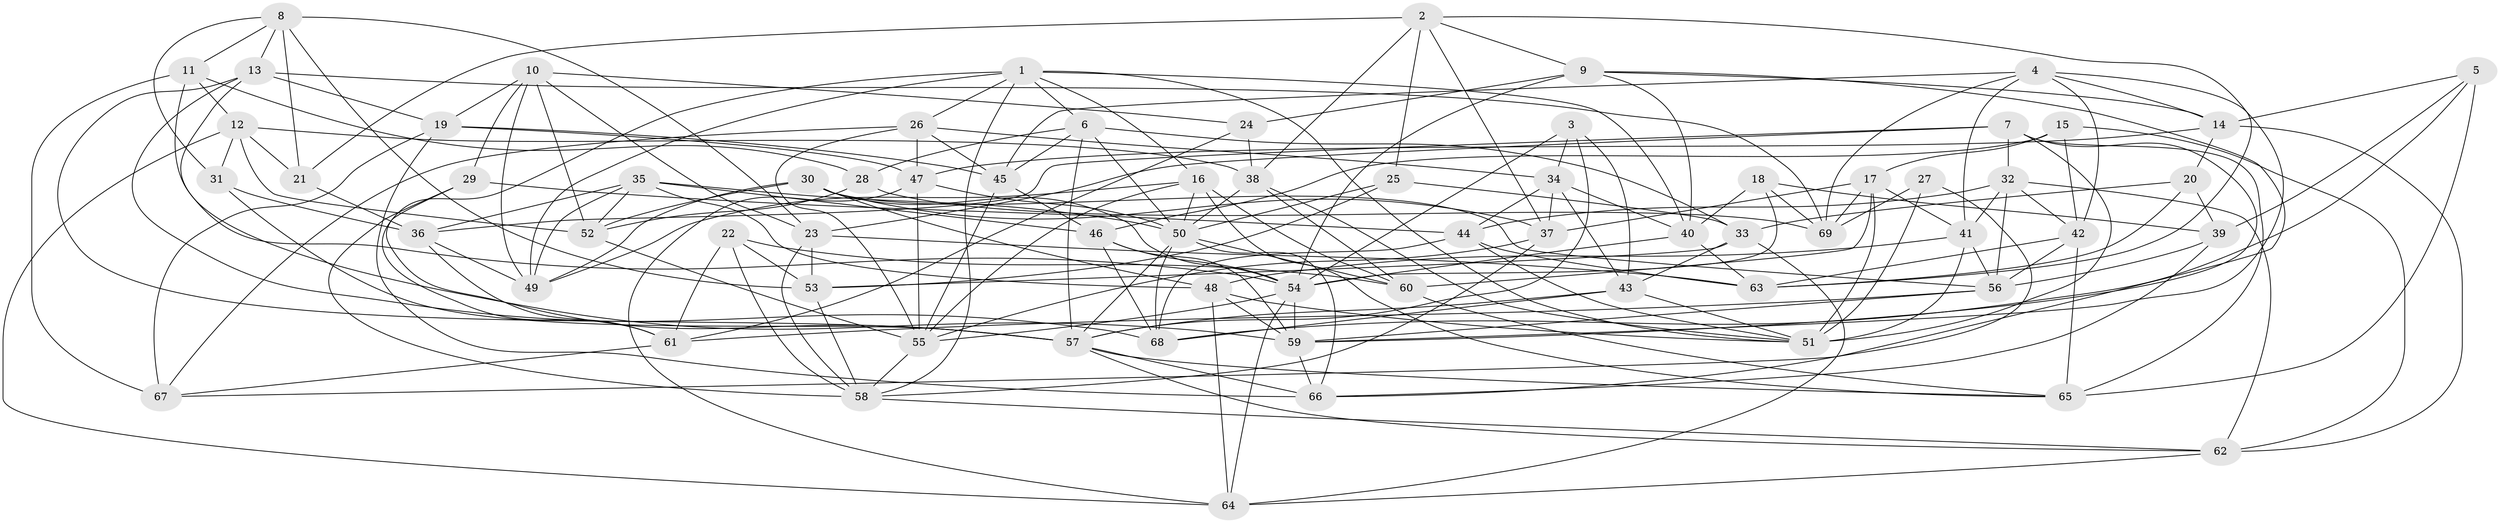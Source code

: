 // original degree distribution, {4: 1.0}
// Generated by graph-tools (version 1.1) at 2025/26/03/09/25 03:26:59]
// undirected, 69 vertices, 204 edges
graph export_dot {
graph [start="1"]
  node [color=gray90,style=filled];
  1;
  2;
  3;
  4;
  5;
  6;
  7;
  8;
  9;
  10;
  11;
  12;
  13;
  14;
  15;
  16;
  17;
  18;
  19;
  20;
  21;
  22;
  23;
  24;
  25;
  26;
  27;
  28;
  29;
  30;
  31;
  32;
  33;
  34;
  35;
  36;
  37;
  38;
  39;
  40;
  41;
  42;
  43;
  44;
  45;
  46;
  47;
  48;
  49;
  50;
  51;
  52;
  53;
  54;
  55;
  56;
  57;
  58;
  59;
  60;
  61;
  62;
  63;
  64;
  65;
  66;
  67;
  68;
  69;
  1 -- 6 [weight=1.0];
  1 -- 16 [weight=1.0];
  1 -- 26 [weight=1.0];
  1 -- 40 [weight=1.0];
  1 -- 49 [weight=1.0];
  1 -- 51 [weight=1.0];
  1 -- 58 [weight=1.0];
  1 -- 61 [weight=1.0];
  2 -- 9 [weight=1.0];
  2 -- 21 [weight=1.0];
  2 -- 25 [weight=1.0];
  2 -- 37 [weight=1.0];
  2 -- 38 [weight=1.0];
  2 -- 63 [weight=1.0];
  3 -- 34 [weight=1.0];
  3 -- 43 [weight=1.0];
  3 -- 54 [weight=1.0];
  3 -- 57 [weight=1.0];
  4 -- 14 [weight=1.0];
  4 -- 41 [weight=1.0];
  4 -- 42 [weight=1.0];
  4 -- 45 [weight=1.0];
  4 -- 59 [weight=1.0];
  4 -- 69 [weight=1.0];
  5 -- 14 [weight=1.0];
  5 -- 39 [weight=1.0];
  5 -- 65 [weight=1.0];
  5 -- 68 [weight=1.0];
  6 -- 28 [weight=1.0];
  6 -- 33 [weight=1.0];
  6 -- 45 [weight=1.0];
  6 -- 50 [weight=1.0];
  6 -- 57 [weight=1.0];
  7 -- 23 [weight=1.0];
  7 -- 32 [weight=1.0];
  7 -- 36 [weight=1.0];
  7 -- 51 [weight=1.0];
  7 -- 59 [weight=1.0];
  7 -- 65 [weight=1.0];
  8 -- 11 [weight=1.0];
  8 -- 13 [weight=1.0];
  8 -- 21 [weight=1.0];
  8 -- 23 [weight=1.0];
  8 -- 31 [weight=1.0];
  8 -- 53 [weight=1.0];
  9 -- 14 [weight=1.0];
  9 -- 24 [weight=1.0];
  9 -- 40 [weight=1.0];
  9 -- 54 [weight=1.0];
  9 -- 67 [weight=1.0];
  10 -- 19 [weight=1.0];
  10 -- 23 [weight=1.0];
  10 -- 24 [weight=1.0];
  10 -- 29 [weight=1.0];
  10 -- 49 [weight=1.0];
  10 -- 52 [weight=1.0];
  11 -- 12 [weight=1.0];
  11 -- 28 [weight=1.0];
  11 -- 54 [weight=1.0];
  11 -- 67 [weight=2.0];
  12 -- 21 [weight=1.0];
  12 -- 31 [weight=1.0];
  12 -- 38 [weight=1.0];
  12 -- 52 [weight=1.0];
  12 -- 64 [weight=1.0];
  13 -- 19 [weight=1.0];
  13 -- 57 [weight=1.0];
  13 -- 59 [weight=1.0];
  13 -- 68 [weight=1.0];
  13 -- 69 [weight=1.0];
  14 -- 20 [weight=1.0];
  14 -- 47 [weight=1.0];
  14 -- 62 [weight=1.0];
  15 -- 17 [weight=1.0];
  15 -- 42 [weight=1.0];
  15 -- 46 [weight=1.0];
  15 -- 62 [weight=1.0];
  16 -- 49 [weight=1.0];
  16 -- 50 [weight=1.0];
  16 -- 55 [weight=1.0];
  16 -- 60 [weight=1.0];
  16 -- 65 [weight=1.0];
  17 -- 37 [weight=1.0];
  17 -- 41 [weight=1.0];
  17 -- 51 [weight=1.0];
  17 -- 60 [weight=1.0];
  17 -- 69 [weight=1.0];
  18 -- 39 [weight=1.0];
  18 -- 40 [weight=1.0];
  18 -- 54 [weight=1.0];
  18 -- 69 [weight=1.0];
  19 -- 45 [weight=1.0];
  19 -- 47 [weight=1.0];
  19 -- 66 [weight=1.0];
  19 -- 67 [weight=1.0];
  20 -- 33 [weight=1.0];
  20 -- 39 [weight=1.0];
  20 -- 63 [weight=1.0];
  21 -- 36 [weight=1.0];
  22 -- 53 [weight=1.0];
  22 -- 58 [weight=1.0];
  22 -- 60 [weight=1.0];
  22 -- 61 [weight=1.0];
  23 -- 53 [weight=1.0];
  23 -- 58 [weight=1.0];
  23 -- 63 [weight=1.0];
  24 -- 38 [weight=1.0];
  24 -- 61 [weight=1.0];
  25 -- 33 [weight=1.0];
  25 -- 50 [weight=1.0];
  25 -- 53 [weight=1.0];
  26 -- 34 [weight=1.0];
  26 -- 45 [weight=1.0];
  26 -- 47 [weight=1.0];
  26 -- 55 [weight=1.0];
  26 -- 67 [weight=1.0];
  27 -- 51 [weight=2.0];
  27 -- 66 [weight=1.0];
  27 -- 69 [weight=1.0];
  28 -- 52 [weight=1.0];
  28 -- 69 [weight=1.0];
  29 -- 44 [weight=1.0];
  29 -- 57 [weight=1.0];
  29 -- 58 [weight=1.0];
  30 -- 37 [weight=1.0];
  30 -- 48 [weight=1.0];
  30 -- 49 [weight=1.0];
  30 -- 52 [weight=1.0];
  30 -- 54 [weight=1.0];
  30 -- 56 [weight=1.0];
  31 -- 36 [weight=1.0];
  31 -- 57 [weight=1.0];
  32 -- 41 [weight=1.0];
  32 -- 42 [weight=1.0];
  32 -- 44 [weight=1.0];
  32 -- 56 [weight=1.0];
  32 -- 62 [weight=1.0];
  33 -- 43 [weight=1.0];
  33 -- 53 [weight=1.0];
  33 -- 64 [weight=1.0];
  34 -- 37 [weight=1.0];
  34 -- 40 [weight=1.0];
  34 -- 43 [weight=1.0];
  34 -- 44 [weight=1.0];
  35 -- 36 [weight=1.0];
  35 -- 46 [weight=1.0];
  35 -- 48 [weight=1.0];
  35 -- 49 [weight=1.0];
  35 -- 50 [weight=1.0];
  35 -- 52 [weight=1.0];
  36 -- 49 [weight=1.0];
  36 -- 61 [weight=1.0];
  37 -- 55 [weight=1.0];
  37 -- 58 [weight=1.0];
  38 -- 50 [weight=1.0];
  38 -- 51 [weight=1.0];
  38 -- 60 [weight=1.0];
  39 -- 56 [weight=2.0];
  39 -- 66 [weight=1.0];
  40 -- 54 [weight=1.0];
  40 -- 63 [weight=1.0];
  41 -- 48 [weight=1.0];
  41 -- 51 [weight=1.0];
  41 -- 56 [weight=1.0];
  42 -- 56 [weight=1.0];
  42 -- 63 [weight=1.0];
  42 -- 65 [weight=1.0];
  43 -- 51 [weight=1.0];
  43 -- 57 [weight=1.0];
  43 -- 68 [weight=1.0];
  44 -- 51 [weight=1.0];
  44 -- 63 [weight=1.0];
  44 -- 68 [weight=1.0];
  45 -- 46 [weight=1.0];
  45 -- 55 [weight=1.0];
  46 -- 54 [weight=1.0];
  46 -- 59 [weight=1.0];
  46 -- 68 [weight=1.0];
  47 -- 50 [weight=1.0];
  47 -- 55 [weight=1.0];
  47 -- 64 [weight=1.0];
  48 -- 51 [weight=1.0];
  48 -- 59 [weight=1.0];
  48 -- 64 [weight=1.0];
  50 -- 57 [weight=1.0];
  50 -- 60 [weight=1.0];
  50 -- 66 [weight=1.0];
  50 -- 68 [weight=1.0];
  52 -- 55 [weight=1.0];
  53 -- 58 [weight=1.0];
  54 -- 55 [weight=1.0];
  54 -- 59 [weight=1.0];
  54 -- 64 [weight=1.0];
  55 -- 58 [weight=1.0];
  56 -- 59 [weight=1.0];
  56 -- 61 [weight=1.0];
  57 -- 62 [weight=1.0];
  57 -- 65 [weight=1.0];
  57 -- 66 [weight=1.0];
  58 -- 62 [weight=1.0];
  59 -- 66 [weight=1.0];
  60 -- 65 [weight=1.0];
  61 -- 67 [weight=1.0];
  62 -- 64 [weight=1.0];
}

